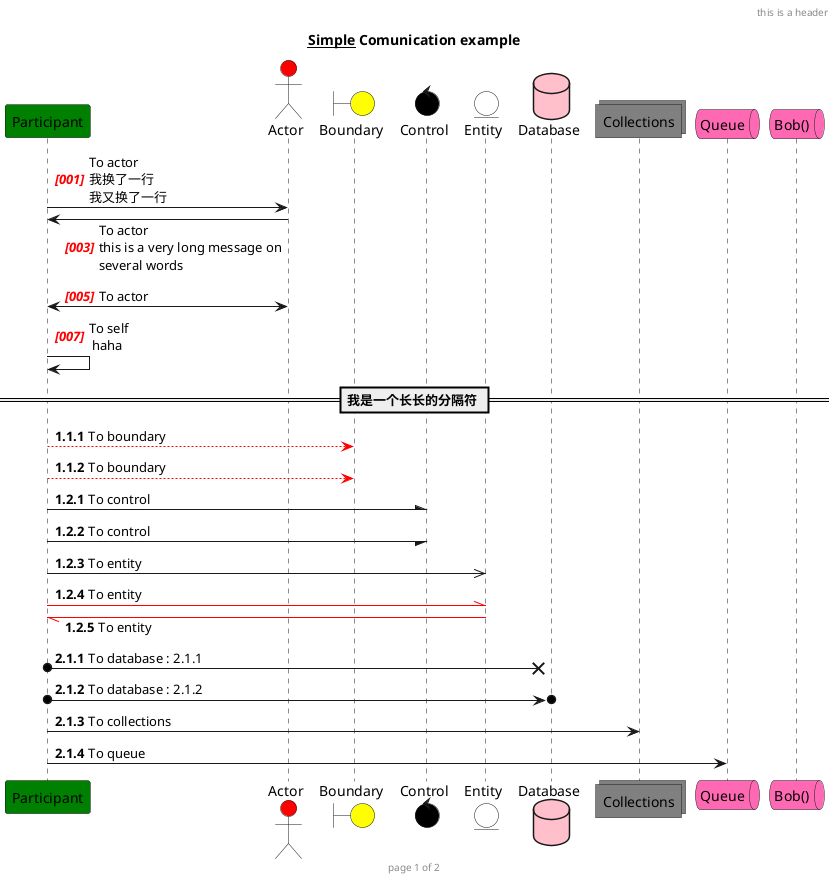 @startuml participant
' 单行注释
/'
  多行注释
'/

' 标题
title __Simple__ **Comunication** example
' 页眉
header this is a header
' 页脚
footer page 1 of 2

' order 顺序
' 发消息默认双方为 participant
participant Participant as Foo0 order 0 #Green 
actor       Actor       as Foo1 order 1 #Red
boundary    Boundary    as Foo2 order 2 #Yellow
control     Control     as Foo3 order 3 #Black
entity      Entity      as Foo4 order 4 #White
database    Database    as Foo5 order 5 #Pink
collections Collections as Foo6 order 6 #Gray
queue       Queue       as Foo7 order 7 #HotPink
' 非字母加引号
queue       Queue       as "Bob()" order 7 #HotPink

' 编号：自增id -- begin step format[html]
autonumber 1 2 "<i><b><font color=red>[000]"

' 对齐 left center right
skinparam SequenceMessageAlignment left
' 回包的文字在下面
skinparam ResponseMessageBelowArrow true
' 一行最多多少字（不支持中文换行）
skinparam MaxMessageSize 200

' 实线 换行
Foo0 -> Foo1 : To actor\n我换了一行\n我又换了一行
Foo0 <- Foo1 : To actor\nthis is a very long message on several words
Foo0 <-> Foo1 : To actor
' 给自己发消息 \n可以换行
Foo0 -> Foo0 : To self\n haha

' 暂停编号
autonumber stop

' 分隔符
== 我是一个长长的分隔符 ==

' 多级编号 A.B.C 不可以format??
autonumber 1.1.1

' 虚线 带颜色
Foo0 -[#Red]-> Foo2 : To boundary
Foo0 --[#Red]> Foo2 : To boundary

' B + 1；C重新从1开始
autonumber inc B

' 半个箭头
' /- -/上；\- -\下
Foo0 -\ Foo3 : To control
Foo0 -/ Foo3 : To control

' 重复箭头：空心箭头
Foo0 ->> Foo4 : To entity
' 空心上半箭头 形状和符号有点象形
Foo0 [#Red]-\\ Foo4 : To entity
' 空心下半箭头
Foo0 \\-[#Red] Foo4 : To entity

' A + 1；B C 重新从1开始
autonumber inc A

' 头有圆 && 消息丢失
' 引用 autonumber
Foo0 o->x Foo5 : To database : %autonumber%
Foo0 o->o Foo5 : To database : %autonumber%

' 分出新页 title
' 单个双引号会有引号本身，""能去掉引号本身
' newpage ""thie next page's title""

Foo0 -> Foo6 : To collections

Foo0 -> Foo7: To queue

@enduml
